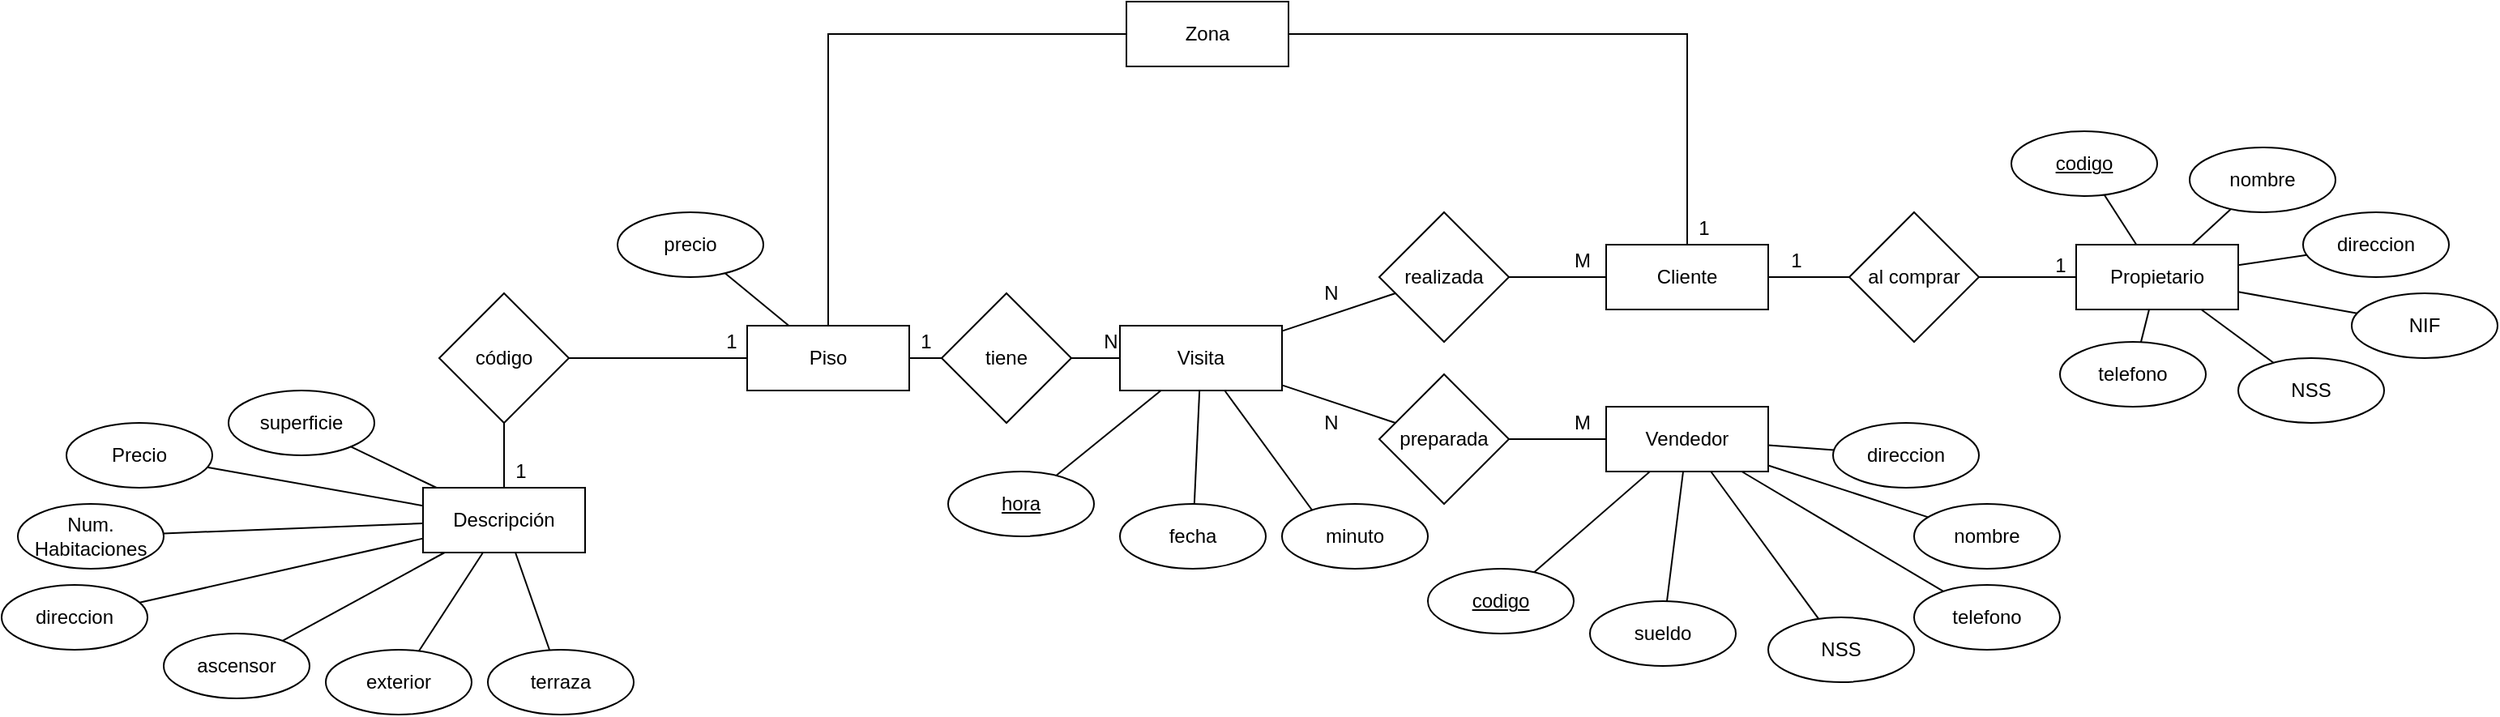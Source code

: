 <mxfile version="12.9.3" type="device"><diagram id="LLfQrxUlOTaax6GOwRlZ" name="Page-1"><mxGraphModel dx="2153" dy="806" grid="1" gridSize="10" guides="1" tooltips="1" connect="1" arrows="1" fold="1" page="1" pageScale="1" pageWidth="827" pageHeight="1169" math="0" shadow="0"><root><mxCell id="0"/><mxCell id="1" parent="0"/><mxCell id="XdKll2LfvHVYMq-edvkm-3" style="rounded=0;orthogonalLoop=1;jettySize=auto;html=1;endArrow=none;endFill=0;" parent="1" source="XdKll2LfvHVYMq-edvkm-1" target="XdKll2LfvHVYMq-edvkm-2" edge="1"><mxGeometry relative="1" as="geometry"/></mxCell><mxCell id="XdKll2LfvHVYMq-edvkm-6" style="edgeStyle=none;rounded=0;orthogonalLoop=1;jettySize=auto;html=1;endArrow=none;endFill=0;" parent="1" source="XdKll2LfvHVYMq-edvkm-1" target="XdKll2LfvHVYMq-edvkm-5" edge="1"><mxGeometry relative="1" as="geometry"/></mxCell><mxCell id="XdKll2LfvHVYMq-edvkm-48" style="edgeStyle=none;rounded=0;orthogonalLoop=1;jettySize=auto;html=1;endArrow=none;endFill=0;" parent="1" source="XdKll2LfvHVYMq-edvkm-1" target="XdKll2LfvHVYMq-edvkm-47" edge="1"><mxGeometry relative="1" as="geometry"/></mxCell><mxCell id="XdKll2LfvHVYMq-edvkm-1" value="Piso" style="rounded=0;whiteSpace=wrap;html=1;" parent="1" vertex="1"><mxGeometry x="190" y="280" width="100" height="40" as="geometry"/></mxCell><mxCell id="XdKll2LfvHVYMq-edvkm-2" value="precio" style="ellipse;whiteSpace=wrap;html=1;" parent="1" vertex="1"><mxGeometry x="110" y="210" width="90" height="40" as="geometry"/></mxCell><mxCell id="XdKll2LfvHVYMq-edvkm-9" style="edgeStyle=none;rounded=0;orthogonalLoop=1;jettySize=auto;html=1;endArrow=none;endFill=0;" parent="1" source="XdKll2LfvHVYMq-edvkm-5" target="XdKll2LfvHVYMq-edvkm-8" edge="1"><mxGeometry relative="1" as="geometry"/></mxCell><mxCell id="XdKll2LfvHVYMq-edvkm-5" value="código" style="rhombus;whiteSpace=wrap;html=1;" parent="1" vertex="1"><mxGeometry y="260" width="80" height="80" as="geometry"/></mxCell><mxCell id="XdKll2LfvHVYMq-edvkm-17" style="edgeStyle=none;rounded=0;orthogonalLoop=1;jettySize=auto;html=1;endArrow=none;endFill=0;" parent="1" source="XdKll2LfvHVYMq-edvkm-8" target="XdKll2LfvHVYMq-edvkm-16" edge="1"><mxGeometry relative="1" as="geometry"/></mxCell><mxCell id="XdKll2LfvHVYMq-edvkm-26" style="edgeStyle=none;rounded=0;orthogonalLoop=1;jettySize=auto;html=1;endArrow=none;endFill=0;" parent="1" source="XdKll2LfvHVYMq-edvkm-8" target="XdKll2LfvHVYMq-edvkm-25" edge="1"><mxGeometry relative="1" as="geometry"/></mxCell><mxCell id="XdKll2LfvHVYMq-edvkm-8" value="Descripción" style="rounded=0;whiteSpace=wrap;html=1;" parent="1" vertex="1"><mxGeometry x="-10" y="380" width="100" height="40" as="geometry"/></mxCell><mxCell id="XdKll2LfvHVYMq-edvkm-20" style="edgeStyle=none;rounded=0;orthogonalLoop=1;jettySize=auto;html=1;endArrow=none;endFill=0;" parent="1" source="XdKll2LfvHVYMq-edvkm-10" target="XdKll2LfvHVYMq-edvkm-8" edge="1"><mxGeometry relative="1" as="geometry"/></mxCell><mxCell id="XdKll2LfvHVYMq-edvkm-10" value="superficie" style="ellipse;whiteSpace=wrap;html=1;" parent="1" vertex="1"><mxGeometry x="-130" y="320" width="90" height="40" as="geometry"/></mxCell><mxCell id="XdKll2LfvHVYMq-edvkm-21" style="edgeStyle=none;rounded=0;orthogonalLoop=1;jettySize=auto;html=1;endArrow=none;endFill=0;" parent="1" source="XdKll2LfvHVYMq-edvkm-11" target="XdKll2LfvHVYMq-edvkm-8" edge="1"><mxGeometry relative="1" as="geometry"/></mxCell><mxCell id="XdKll2LfvHVYMq-edvkm-11" value="Precio" style="ellipse;whiteSpace=wrap;html=1;" parent="1" vertex="1"><mxGeometry x="-230" y="340" width="90" height="40" as="geometry"/></mxCell><mxCell id="XdKll2LfvHVYMq-edvkm-22" style="edgeStyle=none;rounded=0;orthogonalLoop=1;jettySize=auto;html=1;endArrow=none;endFill=0;" parent="1" source="XdKll2LfvHVYMq-edvkm-12" target="XdKll2LfvHVYMq-edvkm-8" edge="1"><mxGeometry relative="1" as="geometry"/></mxCell><mxCell id="XdKll2LfvHVYMq-edvkm-12" value="Num.&lt;br&gt;Habitaciones" style="ellipse;whiteSpace=wrap;html=1;" parent="1" vertex="1"><mxGeometry x="-260" y="390" width="90" height="40" as="geometry"/></mxCell><mxCell id="XdKll2LfvHVYMq-edvkm-16" value="direccion" style="ellipse;whiteSpace=wrap;html=1;" parent="1" vertex="1"><mxGeometry x="-270" y="440" width="90" height="40" as="geometry"/></mxCell><mxCell id="XdKll2LfvHVYMq-edvkm-23" style="edgeStyle=none;rounded=0;orthogonalLoop=1;jettySize=auto;html=1;endArrow=none;endFill=0;" parent="1" source="XdKll2LfvHVYMq-edvkm-18" target="XdKll2LfvHVYMq-edvkm-8" edge="1"><mxGeometry relative="1" as="geometry"/></mxCell><mxCell id="XdKll2LfvHVYMq-edvkm-18" value="ascensor" style="ellipse;whiteSpace=wrap;html=1;" parent="1" vertex="1"><mxGeometry x="-170" y="470" width="90" height="40" as="geometry"/></mxCell><mxCell id="XdKll2LfvHVYMq-edvkm-24" style="edgeStyle=none;rounded=0;orthogonalLoop=1;jettySize=auto;html=1;endArrow=none;endFill=0;" parent="1" source="XdKll2LfvHVYMq-edvkm-19" target="XdKll2LfvHVYMq-edvkm-8" edge="1"><mxGeometry relative="1" as="geometry"/></mxCell><mxCell id="XdKll2LfvHVYMq-edvkm-19" value="exterior&lt;span style=&quot;color: rgba(0 , 0 , 0 , 0) ; font-family: monospace ; font-size: 0px ; white-space: nowrap&quot;&gt;%3CmxGraphModel%3E%3Croot%3E%3CmxCell%20id%3D%220%22%2F%3E%3CmxCell%20id%3D%221%22%20parent%3D%220%22%2F%3E%3CmxCell%20id%3D%222%22%20value%3D%22ascensor%22%20style%3D%22ellipse%3BwhiteSpace%3Dwrap%3Bhtml%3D1%3B%22%20vertex%3D%221%22%20parent%3D%221%22%3E%3CmxGeometry%20x%3D%22220%22%20y%3D%22580%22%20width%3D%2290%22%20height%3D%2240%22%20as%3D%22geometry%22%2F%3E%3C%2FmxCell%3E%3C%2Froot%3E%3C%2FmxGraphModel%3E&lt;/span&gt;" style="ellipse;whiteSpace=wrap;html=1;" parent="1" vertex="1"><mxGeometry x="-70" y="480" width="90" height="40" as="geometry"/></mxCell><mxCell id="XdKll2LfvHVYMq-edvkm-25" value="terraza" style="ellipse;whiteSpace=wrap;html=1;" parent="1" vertex="1"><mxGeometry x="30" y="480" width="90" height="40" as="geometry"/></mxCell><mxCell id="XdKll2LfvHVYMq-edvkm-57" style="edgeStyle=none;rounded=0;orthogonalLoop=1;jettySize=auto;html=1;endArrow=none;endFill=0;" parent="1" source="XdKll2LfvHVYMq-edvkm-30" edge="1"><mxGeometry relative="1" as="geometry"><mxPoint x="890" y="250" as="targetPoint"/></mxGeometry></mxCell><mxCell id="XdKll2LfvHVYMq-edvkm-30" value="Cliente" style="rounded=0;whiteSpace=wrap;html=1;" parent="1" vertex="1"><mxGeometry x="720" y="230" width="100" height="40" as="geometry"/></mxCell><mxCell id="XdKll2LfvHVYMq-edvkm-51" style="edgeStyle=none;rounded=0;orthogonalLoop=1;jettySize=auto;html=1;endArrow=none;endFill=0;" parent="1" source="XdKll2LfvHVYMq-edvkm-32" target="XdKll2LfvHVYMq-edvkm-50" edge="1"><mxGeometry relative="1" as="geometry"/></mxCell><mxCell id="XdKll2LfvHVYMq-edvkm-55" style="edgeStyle=none;rounded=0;orthogonalLoop=1;jettySize=auto;html=1;endArrow=none;endFill=0;" parent="1" source="XdKll2LfvHVYMq-edvkm-32" target="XdKll2LfvHVYMq-edvkm-53" edge="1"><mxGeometry relative="1" as="geometry"/></mxCell><mxCell id="XdKll2LfvHVYMq-edvkm-62" style="edgeStyle=none;rounded=0;orthogonalLoop=1;jettySize=auto;html=1;endArrow=none;endFill=0;" parent="1" source="XdKll2LfvHVYMq-edvkm-32" target="XdKll2LfvHVYMq-edvkm-61" edge="1"><mxGeometry relative="1" as="geometry"/></mxCell><mxCell id="XdKll2LfvHVYMq-edvkm-65" style="edgeStyle=none;rounded=0;orthogonalLoop=1;jettySize=auto;html=1;entryX=0.5;entryY=1;entryDx=0;entryDy=0;endArrow=none;endFill=0;" parent="1" source="XdKll2LfvHVYMq-edvkm-32" target="XdKll2LfvHVYMq-edvkm-64" edge="1"><mxGeometry relative="1" as="geometry"/></mxCell><mxCell id="XdKll2LfvHVYMq-edvkm-66" style="edgeStyle=none;rounded=0;orthogonalLoop=1;jettySize=auto;html=1;endArrow=none;endFill=0;" parent="1" source="XdKll2LfvHVYMq-edvkm-32" target="XdKll2LfvHVYMq-edvkm-63" edge="1"><mxGeometry relative="1" as="geometry"/></mxCell><mxCell id="XdKll2LfvHVYMq-edvkm-32" value="Visita" style="rounded=0;whiteSpace=wrap;html=1;" parent="1" vertex="1"><mxGeometry x="420" y="280" width="100" height="40" as="geometry"/></mxCell><mxCell id="XdKll2LfvHVYMq-edvkm-35" value="1" style="text;html=1;align=center;verticalAlign=middle;resizable=0;points=[];autosize=1;" parent="1" vertex="1"><mxGeometry x="170" y="280" width="20" height="20" as="geometry"/></mxCell><mxCell id="XdKll2LfvHVYMq-edvkm-36" value="1" style="text;html=1;align=center;verticalAlign=middle;resizable=0;points=[];autosize=1;" parent="1" vertex="1"><mxGeometry x="40" y="360" width="20" height="20" as="geometry"/></mxCell><mxCell id="XdKll2LfvHVYMq-edvkm-49" style="edgeStyle=none;rounded=0;orthogonalLoop=1;jettySize=auto;html=1;endArrow=none;endFill=0;" parent="1" source="XdKll2LfvHVYMq-edvkm-47" target="XdKll2LfvHVYMq-edvkm-32" edge="1"><mxGeometry relative="1" as="geometry"/></mxCell><mxCell id="XdKll2LfvHVYMq-edvkm-47" value="tiene" style="rhombus;whiteSpace=wrap;html=1;" parent="1" vertex="1"><mxGeometry x="310" y="260" width="80" height="80" as="geometry"/></mxCell><mxCell id="XdKll2LfvHVYMq-edvkm-52" style="edgeStyle=none;rounded=0;orthogonalLoop=1;jettySize=auto;html=1;endArrow=none;endFill=0;" parent="1" source="XdKll2LfvHVYMq-edvkm-50" target="XdKll2LfvHVYMq-edvkm-30" edge="1"><mxGeometry relative="1" as="geometry"/></mxCell><mxCell id="XdKll2LfvHVYMq-edvkm-50" value="realizada" style="rhombus;whiteSpace=wrap;html=1;" parent="1" vertex="1"><mxGeometry x="580" y="210" width="80" height="80" as="geometry"/></mxCell><mxCell id="XdKll2LfvHVYMq-edvkm-56" style="edgeStyle=none;rounded=0;orthogonalLoop=1;jettySize=auto;html=1;endArrow=none;endFill=0;" parent="1" source="XdKll2LfvHVYMq-edvkm-53" target="XdKll2LfvHVYMq-edvkm-54" edge="1"><mxGeometry relative="1" as="geometry"/></mxCell><mxCell id="XdKll2LfvHVYMq-edvkm-53" value="preparada" style="rhombus;whiteSpace=wrap;html=1;" parent="1" vertex="1"><mxGeometry x="580" y="310" width="80" height="80" as="geometry"/></mxCell><mxCell id="XdKll2LfvHVYMq-edvkm-73" style="edgeStyle=none;rounded=0;orthogonalLoop=1;jettySize=auto;html=1;endArrow=none;endFill=0;" parent="1" source="XdKll2LfvHVYMq-edvkm-54" target="XdKll2LfvHVYMq-edvkm-70" edge="1"><mxGeometry relative="1" as="geometry"/></mxCell><mxCell id="XdKll2LfvHVYMq-edvkm-74" style="edgeStyle=none;rounded=0;orthogonalLoop=1;jettySize=auto;html=1;endArrow=none;endFill=0;" parent="1" source="XdKll2LfvHVYMq-edvkm-54" target="XdKll2LfvHVYMq-edvkm-69" edge="1"><mxGeometry relative="1" as="geometry"/></mxCell><mxCell id="XdKll2LfvHVYMq-edvkm-75" style="edgeStyle=none;rounded=0;orthogonalLoop=1;jettySize=auto;html=1;endArrow=none;endFill=0;" parent="1" source="XdKll2LfvHVYMq-edvkm-54" target="XdKll2LfvHVYMq-edvkm-71" edge="1"><mxGeometry relative="1" as="geometry"/></mxCell><mxCell id="XdKll2LfvHVYMq-edvkm-76" style="edgeStyle=none;rounded=0;orthogonalLoop=1;jettySize=auto;html=1;endArrow=none;endFill=0;" parent="1" source="XdKll2LfvHVYMq-edvkm-54" target="XdKll2LfvHVYMq-edvkm-72" edge="1"><mxGeometry relative="1" as="geometry"/></mxCell><mxCell id="XdKll2LfvHVYMq-edvkm-77" style="edgeStyle=none;rounded=0;orthogonalLoop=1;jettySize=auto;html=1;endArrow=none;endFill=0;" parent="1" source="XdKll2LfvHVYMq-edvkm-54" target="XdKll2LfvHVYMq-edvkm-68" edge="1"><mxGeometry relative="1" as="geometry"/></mxCell><mxCell id="XdKll2LfvHVYMq-edvkm-78" style="edgeStyle=none;rounded=0;orthogonalLoop=1;jettySize=auto;html=1;endArrow=none;endFill=0;" parent="1" source="XdKll2LfvHVYMq-edvkm-54" target="XdKll2LfvHVYMq-edvkm-67" edge="1"><mxGeometry relative="1" as="geometry"/></mxCell><mxCell id="XdKll2LfvHVYMq-edvkm-54" value="Vendedor" style="rounded=0;whiteSpace=wrap;html=1;" parent="1" vertex="1"><mxGeometry x="720" y="330" width="100" height="40" as="geometry"/></mxCell><mxCell id="XdKll2LfvHVYMq-edvkm-60" style="edgeStyle=none;rounded=0;orthogonalLoop=1;jettySize=auto;html=1;endArrow=none;endFill=0;" parent="1" source="XdKll2LfvHVYMq-edvkm-109" target="XdKll2LfvHVYMq-edvkm-59" edge="1"><mxGeometry relative="1" as="geometry"/></mxCell><mxCell id="XdKll2LfvHVYMq-edvkm-112" style="edgeStyle=none;rounded=0;orthogonalLoop=1;jettySize=auto;html=1;endArrow=none;endFill=0;" parent="1" source="XdKll2LfvHVYMq-edvkm-58" target="XdKll2LfvHVYMq-edvkm-59" edge="1"><mxGeometry relative="1" as="geometry"/></mxCell><mxCell id="XdKll2LfvHVYMq-edvkm-58" value="al comprar" style="rhombus;whiteSpace=wrap;html=1;" parent="1" vertex="1"><mxGeometry x="870" y="210" width="80" height="80" as="geometry"/></mxCell><mxCell id="XdKll2LfvHVYMq-edvkm-85" style="edgeStyle=none;rounded=0;orthogonalLoop=1;jettySize=auto;html=1;endArrow=none;endFill=0;" parent="1" source="XdKll2LfvHVYMq-edvkm-59" target="XdKll2LfvHVYMq-edvkm-79" edge="1"><mxGeometry relative="1" as="geometry"/></mxCell><mxCell id="XdKll2LfvHVYMq-edvkm-86" style="edgeStyle=none;rounded=0;orthogonalLoop=1;jettySize=auto;html=1;endArrow=none;endFill=0;" parent="1" source="XdKll2LfvHVYMq-edvkm-59" target="XdKll2LfvHVYMq-edvkm-80" edge="1"><mxGeometry relative="1" as="geometry"/></mxCell><mxCell id="XdKll2LfvHVYMq-edvkm-87" style="edgeStyle=none;rounded=0;orthogonalLoop=1;jettySize=auto;html=1;endArrow=none;endFill=0;" parent="1" source="XdKll2LfvHVYMq-edvkm-59" target="XdKll2LfvHVYMq-edvkm-81" edge="1"><mxGeometry relative="1" as="geometry"/></mxCell><mxCell id="XdKll2LfvHVYMq-edvkm-88" style="edgeStyle=none;rounded=0;orthogonalLoop=1;jettySize=auto;html=1;endArrow=none;endFill=0;" parent="1" source="XdKll2LfvHVYMq-edvkm-59" target="XdKll2LfvHVYMq-edvkm-82" edge="1"><mxGeometry relative="1" as="geometry"/></mxCell><mxCell id="XdKll2LfvHVYMq-edvkm-89" style="edgeStyle=none;rounded=0;orthogonalLoop=1;jettySize=auto;html=1;endArrow=none;endFill=0;" parent="1" source="XdKll2LfvHVYMq-edvkm-59" target="XdKll2LfvHVYMq-edvkm-83" edge="1"><mxGeometry relative="1" as="geometry"/></mxCell><mxCell id="XdKll2LfvHVYMq-edvkm-90" style="edgeStyle=none;rounded=0;orthogonalLoop=1;jettySize=auto;html=1;endArrow=none;endFill=0;" parent="1" source="XdKll2LfvHVYMq-edvkm-59" target="XdKll2LfvHVYMq-edvkm-84" edge="1"><mxGeometry relative="1" as="geometry"/></mxCell><mxCell id="XdKll2LfvHVYMq-edvkm-59" value="Propietario" style="rounded=0;whiteSpace=wrap;html=1;" parent="1" vertex="1"><mxGeometry x="1010" y="230" width="100" height="40" as="geometry"/></mxCell><mxCell id="XdKll2LfvHVYMq-edvkm-61" value="&lt;u&gt;hora&lt;/u&gt;" style="ellipse;whiteSpace=wrap;html=1;" parent="1" vertex="1"><mxGeometry x="314" y="370" width="90" height="40" as="geometry"/></mxCell><mxCell id="XdKll2LfvHVYMq-edvkm-63" value="fecha" style="ellipse;whiteSpace=wrap;html=1;" parent="1" vertex="1"><mxGeometry x="420" y="390" width="90" height="40" as="geometry"/></mxCell><mxCell id="XdKll2LfvHVYMq-edvkm-64" value="minuto" style="ellipse;whiteSpace=wrap;html=1;" parent="1" vertex="1"><mxGeometry x="520" y="390" width="90" height="40" as="geometry"/></mxCell><mxCell id="XdKll2LfvHVYMq-edvkm-67" value="&lt;u&gt;codigo&lt;/u&gt;" style="ellipse;whiteSpace=wrap;html=1;" parent="1" vertex="1"><mxGeometry x="610" y="430" width="90" height="40" as="geometry"/></mxCell><mxCell id="XdKll2LfvHVYMq-edvkm-68" value="sueldo" style="ellipse;whiteSpace=wrap;html=1;" parent="1" vertex="1"><mxGeometry x="710" y="450" width="90" height="40" as="geometry"/></mxCell><mxCell id="XdKll2LfvHVYMq-edvkm-69" value="nombre" style="ellipse;whiteSpace=wrap;html=1;" parent="1" vertex="1"><mxGeometry x="910" y="390" width="90" height="40" as="geometry"/></mxCell><mxCell id="XdKll2LfvHVYMq-edvkm-70" value="direccion" style="ellipse;whiteSpace=wrap;html=1;" parent="1" vertex="1"><mxGeometry x="860" y="340" width="90" height="40" as="geometry"/></mxCell><mxCell id="XdKll2LfvHVYMq-edvkm-71" value="telefono" style="ellipse;whiteSpace=wrap;html=1;" parent="1" vertex="1"><mxGeometry x="910" y="440" width="90" height="40" as="geometry"/></mxCell><mxCell id="XdKll2LfvHVYMq-edvkm-72" value="NSS" style="ellipse;whiteSpace=wrap;html=1;" parent="1" vertex="1"><mxGeometry x="820" y="460" width="90" height="40" as="geometry"/></mxCell><mxCell id="XdKll2LfvHVYMq-edvkm-79" value="&lt;u&gt;codigo&lt;/u&gt;" style="ellipse;whiteSpace=wrap;html=1;" parent="1" vertex="1"><mxGeometry x="970" y="160" width="90" height="40" as="geometry"/></mxCell><mxCell id="XdKll2LfvHVYMq-edvkm-80" value="nombre" style="ellipse;whiteSpace=wrap;html=1;" parent="1" vertex="1"><mxGeometry x="1080" y="170" width="90" height="40" as="geometry"/></mxCell><mxCell id="XdKll2LfvHVYMq-edvkm-81" value="direccion" style="ellipse;whiteSpace=wrap;html=1;" parent="1" vertex="1"><mxGeometry x="1150" y="210" width="90" height="40" as="geometry"/></mxCell><mxCell id="XdKll2LfvHVYMq-edvkm-82" value="NIF" style="ellipse;whiteSpace=wrap;html=1;" parent="1" vertex="1"><mxGeometry x="1180" y="260" width="90" height="40" as="geometry"/></mxCell><mxCell id="XdKll2LfvHVYMq-edvkm-83" value="NSS" style="ellipse;whiteSpace=wrap;html=1;" parent="1" vertex="1"><mxGeometry x="1110" y="300" width="90" height="40" as="geometry"/></mxCell><mxCell id="XdKll2LfvHVYMq-edvkm-84" value="telefono" style="ellipse;whiteSpace=wrap;html=1;" parent="1" vertex="1"><mxGeometry x="1000" y="290" width="90" height="40" as="geometry"/></mxCell><mxCell id="XdKll2LfvHVYMq-edvkm-121" style="edgeStyle=orthogonalEdgeStyle;rounded=0;orthogonalLoop=1;jettySize=auto;html=1;endArrow=none;endFill=0;" parent="1" source="XdKll2LfvHVYMq-edvkm-95" target="XdKll2LfvHVYMq-edvkm-30" edge="1"><mxGeometry relative="1" as="geometry"><mxPoint x="630" y="120" as="targetPoint"/><Array as="points"><mxPoint x="770" y="100"/></Array></mxGeometry></mxCell><mxCell id="XdKll2LfvHVYMq-edvkm-122" style="edgeStyle=orthogonalEdgeStyle;rounded=0;orthogonalLoop=1;jettySize=auto;html=1;endArrow=none;endFill=0;entryX=0.5;entryY=0;entryDx=0;entryDy=0;" parent="1" source="XdKll2LfvHVYMq-edvkm-95" target="XdKll2LfvHVYMq-edvkm-1" edge="1"><mxGeometry relative="1" as="geometry"><mxPoint x="240" y="100" as="targetPoint"/></mxGeometry></mxCell><mxCell id="XdKll2LfvHVYMq-edvkm-95" value="Zona" style="rounded=0;whiteSpace=wrap;html=1;" parent="1" vertex="1"><mxGeometry x="424" y="80" width="100" height="40" as="geometry"/></mxCell><mxCell id="XdKll2LfvHVYMq-edvkm-104" value="1" style="text;html=1;align=center;verticalAlign=middle;resizable=0;points=[];autosize=1;" parent="1" vertex="1"><mxGeometry x="770" y="210" width="20" height="20" as="geometry"/></mxCell><mxCell id="XdKll2LfvHVYMq-edvkm-105" value="N" style="text;html=1;align=center;verticalAlign=middle;resizable=0;points=[];autosize=1;" parent="1" vertex="1"><mxGeometry x="540" y="250" width="20" height="20" as="geometry"/></mxCell><mxCell id="XdKll2LfvHVYMq-edvkm-106" value="N" style="text;html=1;align=center;verticalAlign=middle;resizable=0;points=[];autosize=1;" parent="1" vertex="1"><mxGeometry x="540" y="330" width="20" height="20" as="geometry"/></mxCell><mxCell id="XdKll2LfvHVYMq-edvkm-107" value="M" style="text;html=1;align=center;verticalAlign=middle;resizable=0;points=[];autosize=1;" parent="1" vertex="1"><mxGeometry x="690" y="230" width="30" height="20" as="geometry"/></mxCell><mxCell id="XdKll2LfvHVYMq-edvkm-108" value="M" style="text;html=1;align=center;verticalAlign=middle;resizable=0;points=[];autosize=1;" parent="1" vertex="1"><mxGeometry x="690" y="330" width="30" height="20" as="geometry"/></mxCell><mxCell id="XdKll2LfvHVYMq-edvkm-109" value="1" style="text;html=1;align=center;verticalAlign=middle;resizable=0;points=[];autosize=1;" parent="1" vertex="1"><mxGeometry x="990" y="233" width="20" height="20" as="geometry"/></mxCell><mxCell id="XdKll2LfvHVYMq-edvkm-111" value="1" style="text;html=1;align=center;verticalAlign=middle;resizable=0;points=[];autosize=1;" parent="1" vertex="1"><mxGeometry x="827" y="230" width="20" height="20" as="geometry"/></mxCell><mxCell id="XdKll2LfvHVYMq-edvkm-114" value="N" style="text;html=1;align=center;verticalAlign=middle;resizable=0;points=[];autosize=1;" parent="1" vertex="1"><mxGeometry x="404" y="280" width="20" height="20" as="geometry"/></mxCell><mxCell id="XdKll2LfvHVYMq-edvkm-115" value="1" style="text;html=1;align=center;verticalAlign=middle;resizable=0;points=[];autosize=1;" parent="1" vertex="1"><mxGeometry x="290" y="280" width="20" height="20" as="geometry"/></mxCell></root></mxGraphModel></diagram></mxfile>